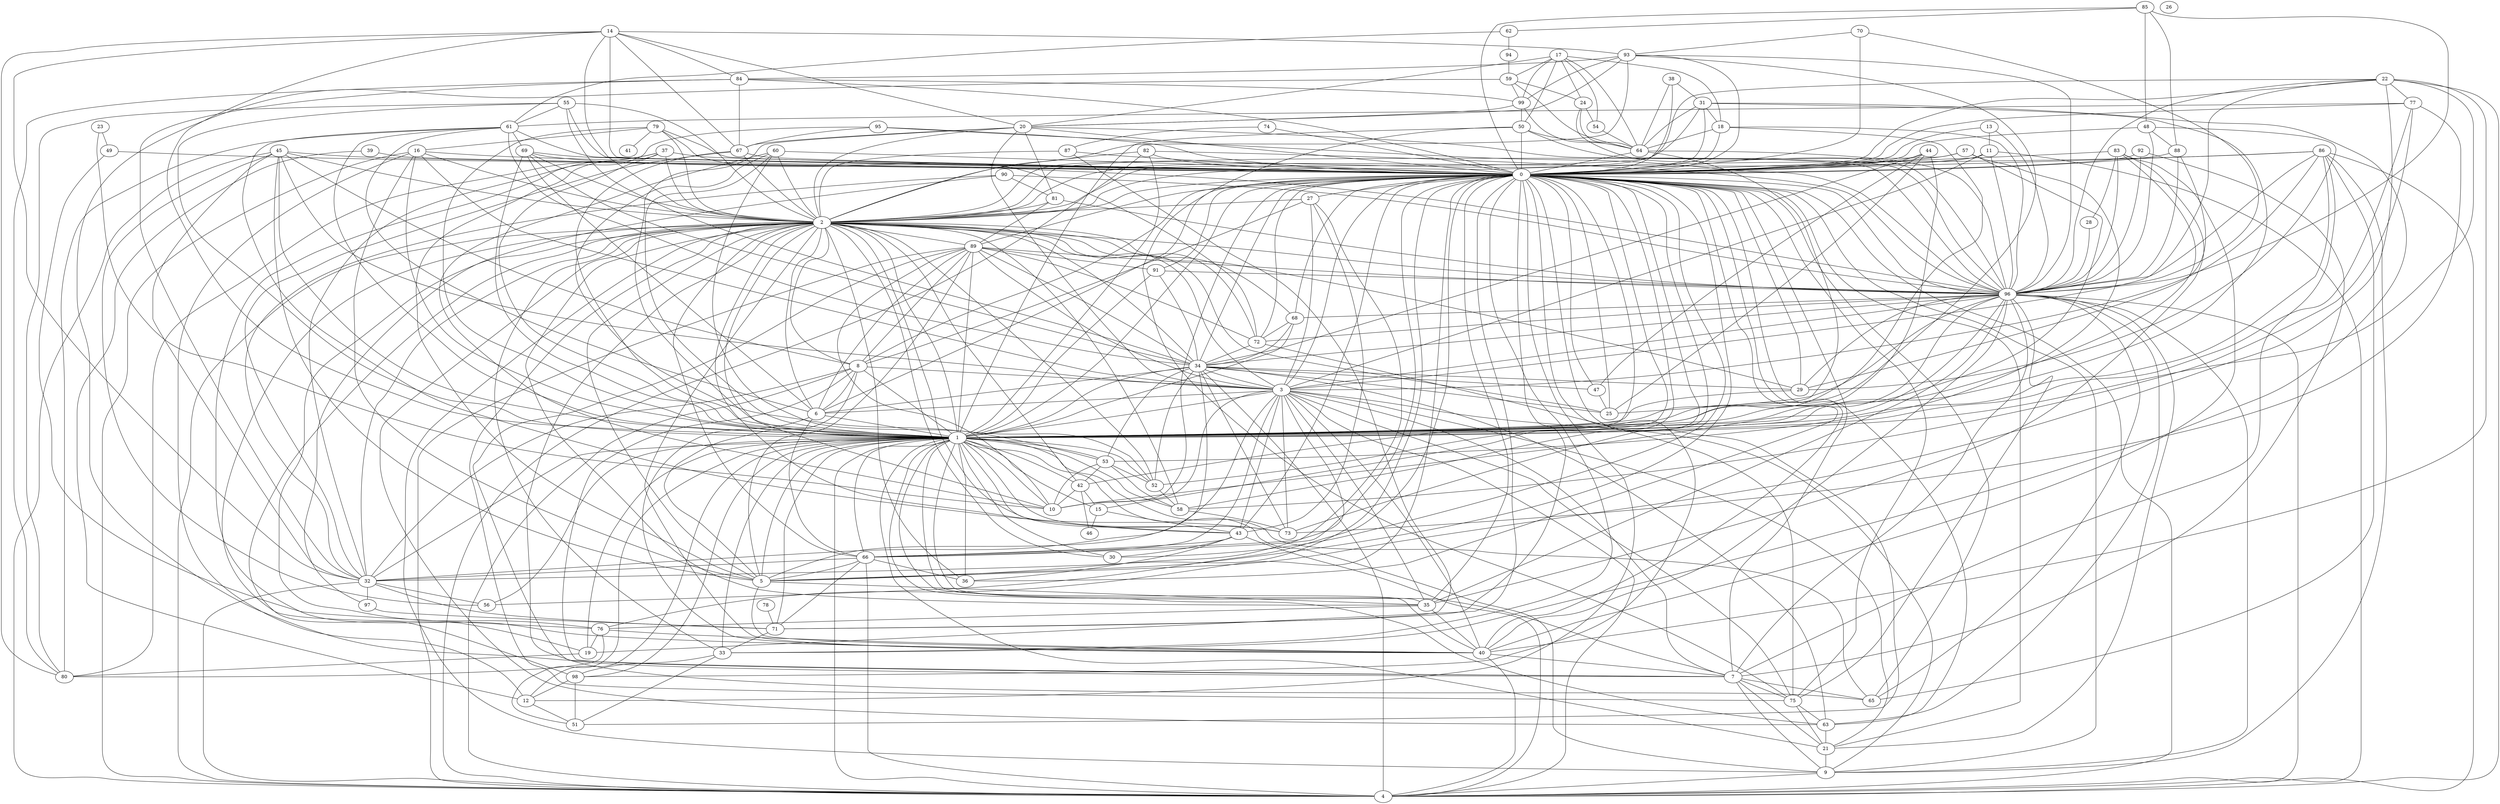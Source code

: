 graph G {
0;
1;
2;
3;
4;
5;
6;
7;
8;
9;
10;
11;
12;
13;
14;
15;
16;
17;
18;
19;
20;
21;
22;
23;
24;
25;
26;
27;
28;
29;
30;
31;
32;
33;
34;
35;
36;
37;
38;
39;
40;
41;
42;
43;
44;
45;
46;
47;
48;
49;
50;
51;
52;
53;
54;
55;
56;
57;
58;
59;
60;
61;
62;
63;
64;
65;
66;
67;
68;
69;
70;
71;
72;
73;
74;
75;
76;
77;
78;
79;
80;
81;
82;
83;
84;
85;
86;
87;
88;
89;
90;
91;
92;
93;
94;
95;
96;
97;
98;
99;
0--32 ;
0--27 ;
1--53 ;
1--10 ;
1--34 ;
1--0 ;
1--5 ;
2--89 ;
2--34 ;
2--0 ;
2--4 ;
2--1 ;
3--2 ;
3--0 ;
3--1 ;
3--6 ;
4--34 ;
4--0 ;
4--3 ;
4--1 ;
5--35 ;
5--2 ;
5--0 ;
5--3 ;
6--34 ;
6--89 ;
6--0 ;
6--1 ;
6--2 ;
7--3 ;
7--65 ;
7--9 ;
7--21 ;
7--75 ;
7--96 ;
7--89 ;
7--0 ;
7--1 ;
8--32 ;
8--0 ;
8--2 ;
8--3 ;
8--4 ;
8--5 ;
8--1 ;
8--6 ;
8--7 ;
9--3 ;
9--96 ;
9--0 ;
9--1 ;
9--2 ;
9--4 ;
10--89 ;
10--96 ;
10--0 ;
10--2 ;
10--3 ;
11--4 ;
11--96 ;
11--0 ;
11--2 ;
11--3 ;
12--51 ;
12--0 ;
12--1 ;
13--11 ;
13--96 ;
13--0 ;
14--93 ;
14--20 ;
14--67 ;
14--80 ;
14--32 ;
14--0 ;
14--1 ;
14--2 ;
15--46 ;
15--43 ;
15--1 ;
15--0 ;
16--12 ;
16--0 ;
16--2 ;
16--3 ;
16--4 ;
16--5 ;
16--1 ;
17--50 ;
17--54 ;
17--64 ;
17--24 ;
17--59 ;
17--18 ;
17--99 ;
17--20 ;
18--64 ;
18--96 ;
18--0 ;
18--1 ;
19--80 ;
19--2 ;
19--0 ;
19--1 ;
20--81 ;
20--67 ;
20--96 ;
20--2 ;
20--0 ;
20--3 ;
20--1 ;
21--75 ;
21--9 ;
21--3 ;
21--96 ;
21--0 ;
21--1 ;
22--77 ;
22--40 ;
22--96 ;
22--2 ;
22--0 ;
22--3 ;
22--1 ;
22--4 ;
22--5 ;
23--10 ;
23--49 ;
24--64 ;
24--54 ;
24--96 ;
25--96 ;
25--2 ;
25--0 ;
27--66 ;
27--8 ;
27--2 ;
27--3 ;
28--96 ;
29--96 ;
29--0 ;
29--1 ;
29--2 ;
30--0 ;
30--2 ;
30--1 ;
31--18 ;
31--64 ;
31--33 ;
31--0 ;
31--1 ;
31--2 ;
32--56 ;
32--97 ;
32--2 ;
32--1 ;
32--3 ;
32--4 ;
33--98 ;
33--0 ;
33--2 ;
33--1 ;
34--25 ;
34--29 ;
34--47 ;
34--0 ;
34--3 ;
34--5 ;
35--40 ;
35--76 ;
35--96 ;
35--0 ;
35--1 ;
35--2 ;
35--3 ;
36--43 ;
36--0 ;
36--1 ;
36--2 ;
37--5 ;
37--40 ;
37--80 ;
37--0 ;
37--1 ;
37--2 ;
38--31 ;
38--64 ;
38--0 ;
39--12 ;
39--0 ;
40--5 ;
40--2 ;
40--96 ;
40--0 ;
40--3 ;
40--1 ;
40--4 ;
40--6 ;
40--7 ;
42--1 ;
42--10 ;
42--15 ;
42--0 ;
42--2 ;
43--66 ;
43--27 ;
43--30 ;
43--0 ;
43--1 ;
43--2 ;
43--3 ;
43--4 ;
44--47 ;
44--25 ;
44--34 ;
44--0 ;
44--1 ;
45--8 ;
45--32 ;
45--0 ;
45--56 ;
45--1 ;
45--2 ;
45--3 ;
45--4 ;
45--5 ;
46--42 ;
47--25 ;
47--0 ;
48--88 ;
48--29 ;
48--96 ;
48--0 ;
49--76 ;
49--0 ;
50--64 ;
50--75 ;
50--96 ;
50--0 ;
50--1 ;
51--33 ;
51--98 ;
51--0 ;
51--1 ;
52--1 ;
52--58 ;
52--34 ;
52--0 ;
52--2 ;
53--52 ;
53--42 ;
53--10 ;
53--58 ;
53--34 ;
54--64 ;
55--61 ;
55--80 ;
55--34 ;
55--0 ;
55--1 ;
55--2 ;
56--0 ;
56--1 ;
57--53 ;
57--1 ;
57--0 ;
57--2 ;
58--73 ;
58--0 ;
58--1 ;
58--2 ;
59--24 ;
59--64 ;
59--99 ;
59--7 ;
60--52 ;
60--53 ;
60--10 ;
60--1 ;
60--0 ;
60--2 ;
61--6 ;
61--80 ;
61--69 ;
61--73 ;
61--34 ;
61--0 ;
61--1 ;
62--94 ;
62--61 ;
63--21 ;
63--96 ;
63--34 ;
63--0 ;
63--1 ;
63--2 ;
64--96 ;
64--0 ;
64--1 ;
65--96 ;
65--0 ;
65--1 ;
65--2 ;
66--36 ;
66--0 ;
66--32 ;
66--2 ;
66--3 ;
66--4 ;
66--5 ;
66--6 ;
66--1 ;
67--32 ;
67--0 ;
67--1 ;
67--2 ;
68--72 ;
68--34 ;
68--2 ;
68--0 ;
68--1 ;
69--6 ;
69--34 ;
69--96 ;
69--0 ;
69--1 ;
69--2 ;
70--93 ;
70--96 ;
70--0 ;
71--0 ;
71--32 ;
71--33 ;
71--66 ;
71--1 ;
72--96 ;
72--89 ;
72--34 ;
72--0 ;
72--2 ;
73--34 ;
73--0 ;
73--2 ;
73--1 ;
73--3 ;
74--87 ;
74--0 ;
75--63 ;
75--72 ;
75--96 ;
75--2 ;
75--0 ;
75--3 ;
76--40 ;
76--19 ;
76--80 ;
76--2 ;
76--0 ;
77--73 ;
77--58 ;
77--61 ;
77--0 ;
77--1 ;
78--71 ;
79--41 ;
79--16 ;
79--72 ;
79--0 ;
79--1 ;
79--2 ;
81--89 ;
81--96 ;
81--2 ;
82--4 ;
82--96 ;
82--0 ;
82--2 ;
82--1 ;
83--28 ;
83--35 ;
83--40 ;
83--96 ;
83--0 ;
83--1 ;
84--67 ;
84--80 ;
84--14 ;
84--99 ;
84--32 ;
84--0 ;
85--62 ;
85--88 ;
85--48 ;
85--96 ;
85--0 ;
86--7 ;
86--65 ;
86--3 ;
86--9 ;
86--96 ;
86--2 ;
86--0 ;
86--1 ;
86--4 ;
87--71 ;
87--0 ;
87--2 ;
88--29 ;
88--96 ;
88--0 ;
89--91 ;
89--4 ;
89--96 ;
89--34 ;
89--0 ;
89--1 ;
89--3 ;
89--5 ;
89--8 ;
90--97 ;
90--81 ;
90--32 ;
90--96 ;
91--96 ;
91--34 ;
91--0 ;
91--1 ;
92--7 ;
92--96 ;
92--0 ;
93--20 ;
93--84 ;
93--99 ;
93--96 ;
93--0 ;
93--2 ;
93--1 ;
94--59 ;
95--67 ;
95--32 ;
95--96 ;
95--0 ;
96--4 ;
96--68 ;
96--34 ;
96--2 ;
96--3 ;
96--0 ;
96--1 ;
97--71 ;
98--12 ;
98--0 ;
98--2 ;
98--1 ;
99--20 ;
99--50 ;
99--64 ;
}
